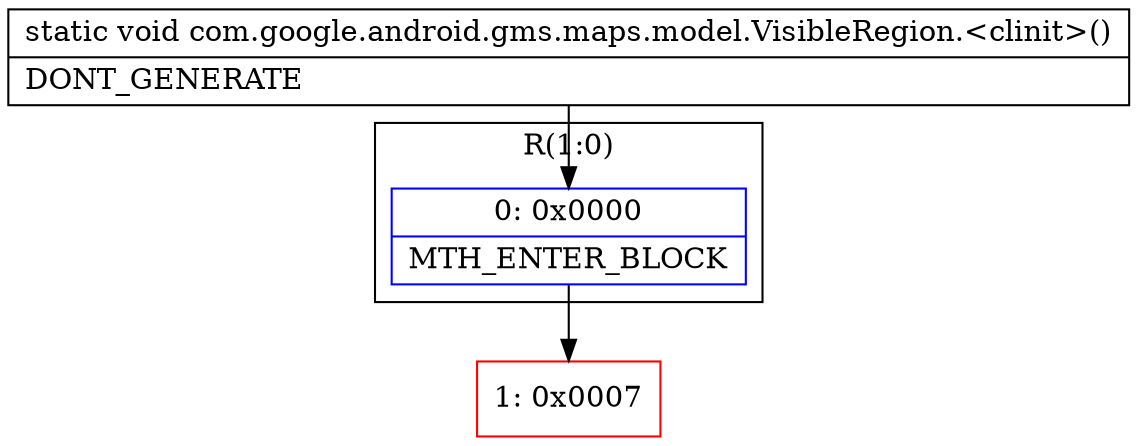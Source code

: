 digraph "CFG forcom.google.android.gms.maps.model.VisibleRegion.\<clinit\>()V" {
subgraph cluster_Region_213355784 {
label = "R(1:0)";
node [shape=record,color=blue];
Node_0 [shape=record,label="{0\:\ 0x0000|MTH_ENTER_BLOCK\l}"];
}
Node_1 [shape=record,color=red,label="{1\:\ 0x0007}"];
MethodNode[shape=record,label="{static void com.google.android.gms.maps.model.VisibleRegion.\<clinit\>()  | DONT_GENERATE\l}"];
MethodNode -> Node_0;
Node_0 -> Node_1;
}

